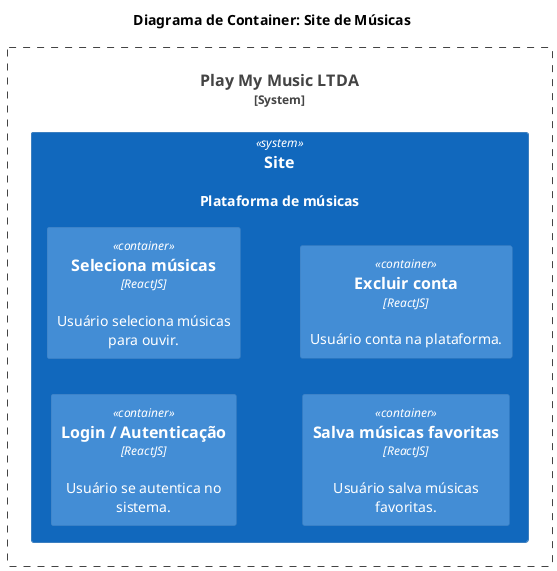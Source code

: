 @startuml Diagrama de Container: Site de Músicas

' Versão mais atualizada do C4-PlantUML na internet.
'!include  https://raw.githubusercontent.com/plantuml-stdlib/C4-PlantUML/master/C4_Container.puml

' Versão mais atualizada do C4-PlantUML de forma local.
!include <C4/C4_Container>

title Diagrama de Container: Site de Músicas

' Configuração do layout.
left to right direction
'LAYOUT_TOP_DOWN()
'LAYOUT_AS_SKETCH()

System_Boundary(systemdBoundary, "Play My Music LTDA") {
    
    System(site, "Site", "Plataforma de músicas"){
        Container(login, "Login / Autenticação", "ReactJS", "Usuário se autentica no sistema.")
        Container(selectMusic, "Seleciona músicas", "ReactJS", "Usuário seleciona músicas para ouvir.")
        Container(saveFavorites, "Salva músicas favoritas", "ReactJS", "Usuário salva músicas favoritas.")
        Container(deleteAccount, "Excluir conta", "ReactJS", "Usuário conta na plataforma.")
    }
}

@enduml
